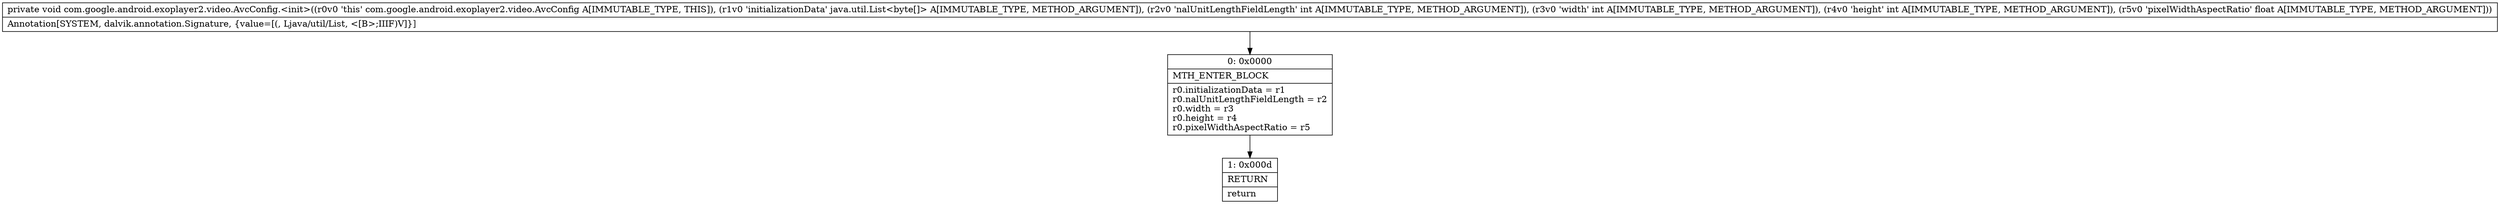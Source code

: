 digraph "CFG forcom.google.android.exoplayer2.video.AvcConfig.\<init\>(Ljava\/util\/List;IIIF)V" {
Node_0 [shape=record,label="{0\:\ 0x0000|MTH_ENTER_BLOCK\l|r0.initializationData = r1\lr0.nalUnitLengthFieldLength = r2\lr0.width = r3\lr0.height = r4\lr0.pixelWidthAspectRatio = r5\l}"];
Node_1 [shape=record,label="{1\:\ 0x000d|RETURN\l|return\l}"];
MethodNode[shape=record,label="{private void com.google.android.exoplayer2.video.AvcConfig.\<init\>((r0v0 'this' com.google.android.exoplayer2.video.AvcConfig A[IMMUTABLE_TYPE, THIS]), (r1v0 'initializationData' java.util.List\<byte[]\> A[IMMUTABLE_TYPE, METHOD_ARGUMENT]), (r2v0 'nalUnitLengthFieldLength' int A[IMMUTABLE_TYPE, METHOD_ARGUMENT]), (r3v0 'width' int A[IMMUTABLE_TYPE, METHOD_ARGUMENT]), (r4v0 'height' int A[IMMUTABLE_TYPE, METHOD_ARGUMENT]), (r5v0 'pixelWidthAspectRatio' float A[IMMUTABLE_TYPE, METHOD_ARGUMENT]))  | Annotation[SYSTEM, dalvik.annotation.Signature, \{value=[(, Ljava\/util\/List, \<[B\>;IIIF)V]\}]\l}"];
MethodNode -> Node_0;
Node_0 -> Node_1;
}

